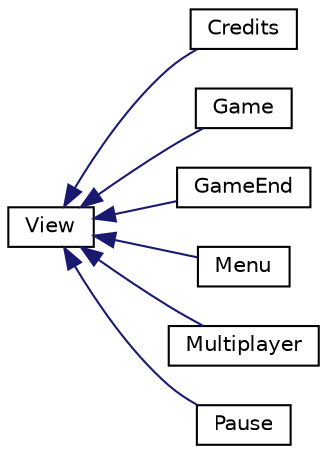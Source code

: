 digraph "Graphical Class Hierarchy"
{
 // LATEX_PDF_SIZE
  edge [fontname="Helvetica",fontsize="10",labelfontname="Helvetica",labelfontsize="10"];
  node [fontname="Helvetica",fontsize="10",shape=record];
  rankdir="LR";
  Node0 [label="View",height=0.2,width=0.4,color="black", fillcolor="white", style="filled",URL="$classView.html",tooltip=" "];
  Node0 -> Node1 [dir="back",color="midnightblue",fontsize="10",style="solid",fontname="Helvetica"];
  Node1 [label="Credits",height=0.2,width=0.4,color="black", fillcolor="white", style="filled",URL="$classCredits.html",tooltip=" "];
  Node0 -> Node2 [dir="back",color="midnightblue",fontsize="10",style="solid",fontname="Helvetica"];
  Node2 [label="Game",height=0.2,width=0.4,color="black", fillcolor="white", style="filled",URL="$classGame.html",tooltip=" "];
  Node0 -> Node3 [dir="back",color="midnightblue",fontsize="10",style="solid",fontname="Helvetica"];
  Node3 [label="GameEnd",height=0.2,width=0.4,color="black", fillcolor="white", style="filled",URL="$classGameEnd.html",tooltip=" "];
  Node0 -> Node4 [dir="back",color="midnightblue",fontsize="10",style="solid",fontname="Helvetica"];
  Node4 [label="Menu",height=0.2,width=0.4,color="black", fillcolor="white", style="filled",URL="$classMenu.html",tooltip=" "];
  Node0 -> Node5 [dir="back",color="midnightblue",fontsize="10",style="solid",fontname="Helvetica"];
  Node5 [label="Multiplayer",height=0.2,width=0.4,color="black", fillcolor="white", style="filled",URL="$classMultiplayer.html",tooltip=" "];
  Node0 -> Node6 [dir="back",color="midnightblue",fontsize="10",style="solid",fontname="Helvetica"];
  Node6 [label="Pause",height=0.2,width=0.4,color="black", fillcolor="white", style="filled",URL="$classPause.html",tooltip=" "];
}
